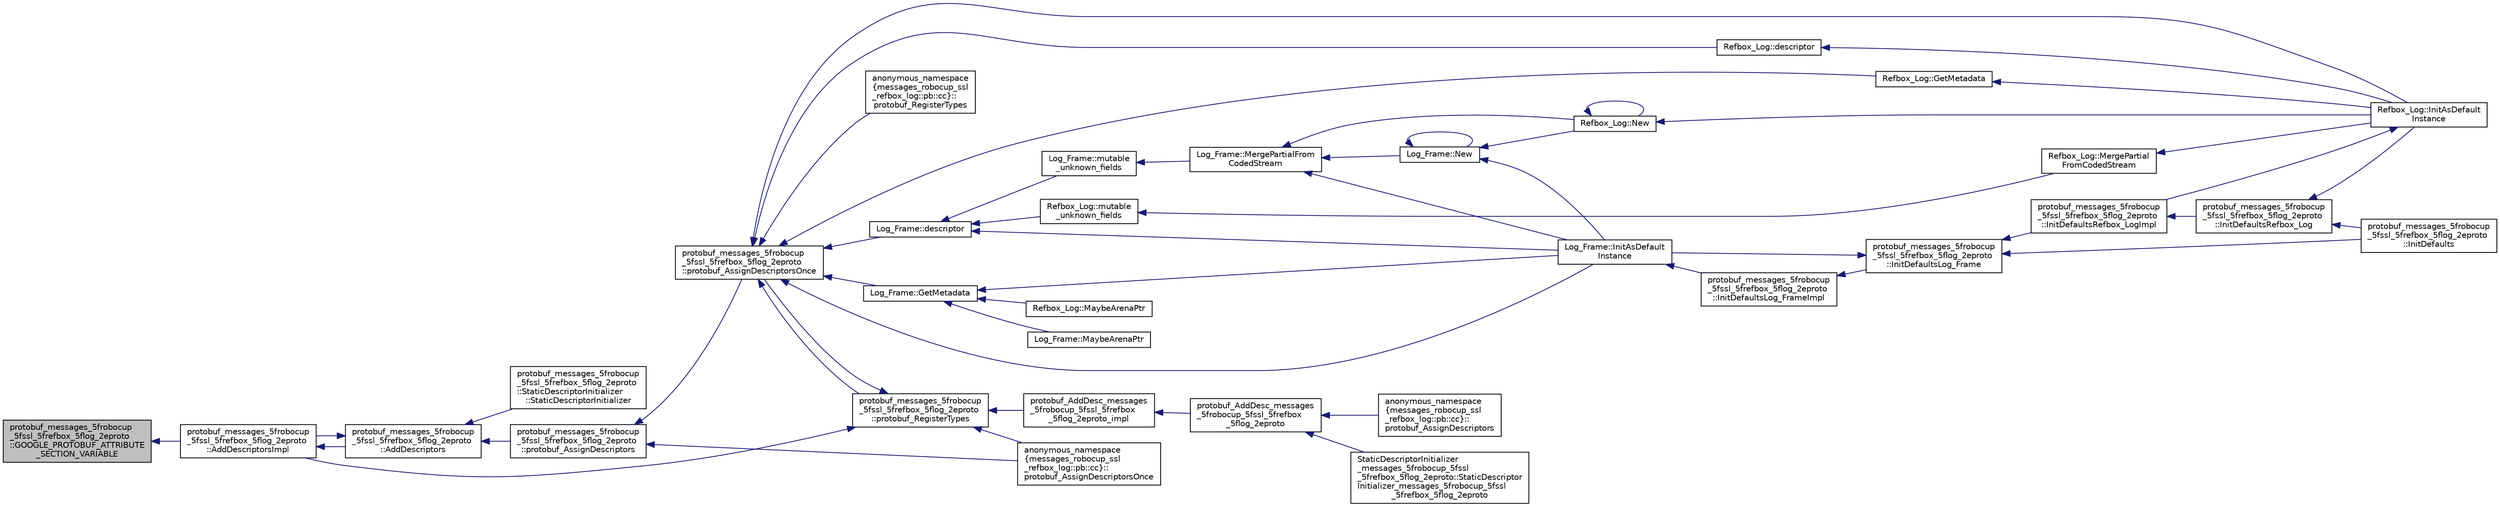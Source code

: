 digraph "protobuf_messages_5frobocup_5fssl_5frefbox_5flog_2eproto::GOOGLE_PROTOBUF_ATTRIBUTE_SECTION_VARIABLE"
{
 // INTERACTIVE_SVG=YES
  edge [fontname="Helvetica",fontsize="10",labelfontname="Helvetica",labelfontsize="10"];
  node [fontname="Helvetica",fontsize="10",shape=record];
  rankdir="LR";
  Node1 [label="protobuf_messages_5frobocup\l_5fssl_5frefbox_5flog_2eproto\l::GOOGLE_PROTOBUF_ATTRIBUTE\l_SECTION_VARIABLE",height=0.2,width=0.4,color="black", fillcolor="grey75", style="filled", fontcolor="black"];
  Node1 -> Node2 [dir="back",color="midnightblue",fontsize="10",style="solid",fontname="Helvetica"];
  Node2 [label="protobuf_messages_5frobocup\l_5fssl_5frefbox_5flog_2eproto\l::AddDescriptorsImpl",height=0.2,width=0.4,color="black", fillcolor="white", style="filled",URL="$d4/dad/namespaceprotobuf__messages__5frobocup__5fssl__5frefbox__5flog__2eproto.html#a4cc54d8cb777364ecd8f8d73de619333"];
  Node2 -> Node3 [dir="back",color="midnightblue",fontsize="10",style="solid",fontname="Helvetica"];
  Node3 [label="protobuf_messages_5frobocup\l_5fssl_5frefbox_5flog_2eproto\l::AddDescriptors",height=0.2,width=0.4,color="black", fillcolor="white", style="filled",URL="$d4/dad/namespaceprotobuf__messages__5frobocup__5fssl__5frefbox__5flog__2eproto.html#adb6e97ce1a856702e3ae475e3db4ec20"];
  Node3 -> Node2 [dir="back",color="midnightblue",fontsize="10",style="solid",fontname="Helvetica"];
  Node3 -> Node4 [dir="back",color="midnightblue",fontsize="10",style="solid",fontname="Helvetica"];
  Node4 [label="protobuf_messages_5frobocup\l_5fssl_5frefbox_5flog_2eproto\l::protobuf_AssignDescriptors",height=0.2,width=0.4,color="black", fillcolor="white", style="filled",URL="$d4/dad/namespaceprotobuf__messages__5frobocup__5fssl__5frefbox__5flog__2eproto.html#ac70af3819b74b5edb139a5d892c1384e"];
  Node4 -> Node5 [dir="back",color="midnightblue",fontsize="10",style="solid",fontname="Helvetica"];
  Node5 [label="anonymous_namespace\l\{messages_robocup_ssl\l_refbox_log::pb::cc\}::\lprotobuf_AssignDescriptorsOnce",height=0.2,width=0.4,color="black", fillcolor="white", style="filled",URL="$d1/dc2/namespaceanonymous__namespace_02messages__robocup__ssl__refbox__log_8pb_8cc_03.html#ab2c3bf39c898392f52bf88c4686d3347"];
  Node4 -> Node6 [dir="back",color="midnightblue",fontsize="10",style="solid",fontname="Helvetica"];
  Node6 [label="protobuf_messages_5frobocup\l_5fssl_5frefbox_5flog_2eproto\l::protobuf_AssignDescriptorsOnce",height=0.2,width=0.4,color="black", fillcolor="white", style="filled",URL="$d4/dad/namespaceprotobuf__messages__5frobocup__5fssl__5frefbox__5flog__2eproto.html#a8cac87fdd2c16d025c92d6631aa7b4ba"];
  Node6 -> Node7 [dir="back",color="midnightblue",fontsize="10",style="solid",fontname="Helvetica"];
  Node7 [label="anonymous_namespace\l\{messages_robocup_ssl\l_refbox_log::pb::cc\}::\lprotobuf_RegisterTypes",height=0.2,width=0.4,color="black", fillcolor="white", style="filled",URL="$d1/dc2/namespaceanonymous__namespace_02messages__robocup__ssl__refbox__log_8pb_8cc_03.html#aa07607e91acdfbd5c02a6b277b1ba104"];
  Node6 -> Node8 [dir="back",color="midnightblue",fontsize="10",style="solid",fontname="Helvetica"];
  Node8 [label="Log_Frame::descriptor",height=0.2,width=0.4,color="black", fillcolor="white", style="filled",URL="$da/d8c/class_log___frame.html#a779be7c13504644652f6bbf87f57de88"];
  Node8 -> Node9 [dir="back",color="midnightblue",fontsize="10",style="solid",fontname="Helvetica"];
  Node9 [label="Log_Frame::InitAsDefault\lInstance",height=0.2,width=0.4,color="black", fillcolor="white", style="filled",URL="$da/d8c/class_log___frame.html#a4527e10e9dcdb77b87edf65115e0f628"];
  Node9 -> Node10 [dir="back",color="midnightblue",fontsize="10",style="solid",fontname="Helvetica"];
  Node10 [label="protobuf_messages_5frobocup\l_5fssl_5frefbox_5flog_2eproto\l::InitDefaultsLog_FrameImpl",height=0.2,width=0.4,color="black", fillcolor="white", style="filled",URL="$d4/dad/namespaceprotobuf__messages__5frobocup__5fssl__5frefbox__5flog__2eproto.html#abd9882c034981ae8ac1921514d48dde7"];
  Node10 -> Node11 [dir="back",color="midnightblue",fontsize="10",style="solid",fontname="Helvetica"];
  Node11 [label="protobuf_messages_5frobocup\l_5fssl_5frefbox_5flog_2eproto\l::InitDefaultsLog_Frame",height=0.2,width=0.4,color="black", fillcolor="white", style="filled",URL="$d4/dad/namespaceprotobuf__messages__5frobocup__5fssl__5frefbox__5flog__2eproto.html#aef301de1aceeffdd6d5205a9b9346491"];
  Node11 -> Node12 [dir="back",color="midnightblue",fontsize="10",style="solid",fontname="Helvetica"];
  Node12 [label="protobuf_messages_5frobocup\l_5fssl_5frefbox_5flog_2eproto\l::InitDefaultsRefbox_LogImpl",height=0.2,width=0.4,color="black", fillcolor="white", style="filled",URL="$d4/dad/namespaceprotobuf__messages__5frobocup__5fssl__5frefbox__5flog__2eproto.html#ac64137e00c06b68ff9a3f318aef43928"];
  Node12 -> Node13 [dir="back",color="midnightblue",fontsize="10",style="solid",fontname="Helvetica"];
  Node13 [label="protobuf_messages_5frobocup\l_5fssl_5frefbox_5flog_2eproto\l::InitDefaultsRefbox_Log",height=0.2,width=0.4,color="black", fillcolor="white", style="filled",URL="$d4/dad/namespaceprotobuf__messages__5frobocup__5fssl__5frefbox__5flog__2eproto.html#a6adbd2849cec4368e5402da887595007"];
  Node13 -> Node14 [dir="back",color="midnightblue",fontsize="10",style="solid",fontname="Helvetica"];
  Node14 [label="Refbox_Log::InitAsDefault\lInstance",height=0.2,width=0.4,color="black", fillcolor="white", style="filled",URL="$df/dfa/class_refbox___log.html#ae440d8b648e951ca4bee66fe885ef70a"];
  Node14 -> Node12 [dir="back",color="midnightblue",fontsize="10",style="solid",fontname="Helvetica"];
  Node13 -> Node15 [dir="back",color="midnightblue",fontsize="10",style="solid",fontname="Helvetica"];
  Node15 [label="protobuf_messages_5frobocup\l_5fssl_5frefbox_5flog_2eproto\l::InitDefaults",height=0.2,width=0.4,color="black", fillcolor="white", style="filled",URL="$d4/dad/namespaceprotobuf__messages__5frobocup__5fssl__5frefbox__5flog__2eproto.html#abd3328f4ac13d63375090ce29d01bd2b"];
  Node11 -> Node9 [dir="back",color="midnightblue",fontsize="10",style="solid",fontname="Helvetica"];
  Node11 -> Node15 [dir="back",color="midnightblue",fontsize="10",style="solid",fontname="Helvetica"];
  Node8 -> Node16 [dir="back",color="midnightblue",fontsize="10",style="solid",fontname="Helvetica"];
  Node16 [label="Log_Frame::mutable\l_unknown_fields",height=0.2,width=0.4,color="black", fillcolor="white", style="filled",URL="$da/d8c/class_log___frame.html#a3dc34351ac9c00aaffba19a4c4e131d4"];
  Node16 -> Node17 [dir="back",color="midnightblue",fontsize="10",style="solid",fontname="Helvetica"];
  Node17 [label="Log_Frame::MergePartialFrom\lCodedStream",height=0.2,width=0.4,color="black", fillcolor="white", style="filled",URL="$da/d8c/class_log___frame.html#a2bdf8d9bdfd9347e06763e25cca43366"];
  Node17 -> Node9 [dir="back",color="midnightblue",fontsize="10",style="solid",fontname="Helvetica"];
  Node17 -> Node18 [dir="back",color="midnightblue",fontsize="10",style="solid",fontname="Helvetica"];
  Node18 [label="Log_Frame::New",height=0.2,width=0.4,color="black", fillcolor="white", style="filled",URL="$da/d8c/class_log___frame.html#a8e19f7f80745e7531e41f14b90be1d04"];
  Node18 -> Node9 [dir="back",color="midnightblue",fontsize="10",style="solid",fontname="Helvetica"];
  Node18 -> Node18 [dir="back",color="midnightblue",fontsize="10",style="solid",fontname="Helvetica"];
  Node18 -> Node19 [dir="back",color="midnightblue",fontsize="10",style="solid",fontname="Helvetica"];
  Node19 [label="Refbox_Log::New",height=0.2,width=0.4,color="black", fillcolor="white", style="filled",URL="$df/dfa/class_refbox___log.html#a57c5c7284c1535cf08a4779d18e8ad6b"];
  Node19 -> Node14 [dir="back",color="midnightblue",fontsize="10",style="solid",fontname="Helvetica"];
  Node19 -> Node19 [dir="back",color="midnightblue",fontsize="10",style="solid",fontname="Helvetica"];
  Node17 -> Node19 [dir="back",color="midnightblue",fontsize="10",style="solid",fontname="Helvetica"];
  Node8 -> Node20 [dir="back",color="midnightblue",fontsize="10",style="solid",fontname="Helvetica"];
  Node20 [label="Refbox_Log::mutable\l_unknown_fields",height=0.2,width=0.4,color="black", fillcolor="white", style="filled",URL="$df/dfa/class_refbox___log.html#a0d22f45f7237cd1ec6534fc689c8499c"];
  Node20 -> Node21 [dir="back",color="midnightblue",fontsize="10",style="solid",fontname="Helvetica"];
  Node21 [label="Refbox_Log::MergePartial\lFromCodedStream",height=0.2,width=0.4,color="black", fillcolor="white", style="filled",URL="$df/dfa/class_refbox___log.html#a9330fb7c6400f3fb586c278ff3cddc22"];
  Node21 -> Node14 [dir="back",color="midnightblue",fontsize="10",style="solid",fontname="Helvetica"];
  Node6 -> Node22 [dir="back",color="midnightblue",fontsize="10",style="solid",fontname="Helvetica"];
  Node22 [label="Log_Frame::GetMetadata",height=0.2,width=0.4,color="black", fillcolor="white", style="filled",URL="$da/d8c/class_log___frame.html#aa7c0f61eac618eef777d1fa7f3680342"];
  Node22 -> Node9 [dir="back",color="midnightblue",fontsize="10",style="solid",fontname="Helvetica"];
  Node22 -> Node23 [dir="back",color="midnightblue",fontsize="10",style="solid",fontname="Helvetica"];
  Node23 [label="Log_Frame::MaybeArenaPtr",height=0.2,width=0.4,color="black", fillcolor="white", style="filled",URL="$da/d8c/class_log___frame.html#a645fa09514b65c1760d53dcdce085fd9"];
  Node22 -> Node24 [dir="back",color="midnightblue",fontsize="10",style="solid",fontname="Helvetica"];
  Node24 [label="Refbox_Log::MaybeArenaPtr",height=0.2,width=0.4,color="black", fillcolor="white", style="filled",URL="$df/dfa/class_refbox___log.html#addbbff3ec1e3dce0b00e452be99bc0db"];
  Node6 -> Node25 [dir="back",color="midnightblue",fontsize="10",style="solid",fontname="Helvetica"];
  Node25 [label="Refbox_Log::descriptor",height=0.2,width=0.4,color="black", fillcolor="white", style="filled",URL="$df/dfa/class_refbox___log.html#acd31df4b2cc4d63620802ba6ccb0f1f9"];
  Node25 -> Node14 [dir="back",color="midnightblue",fontsize="10",style="solid",fontname="Helvetica"];
  Node6 -> Node26 [dir="back",color="midnightblue",fontsize="10",style="solid",fontname="Helvetica"];
  Node26 [label="Refbox_Log::GetMetadata",height=0.2,width=0.4,color="black", fillcolor="white", style="filled",URL="$df/dfa/class_refbox___log.html#ac23a1ad3cc53320955ac36ed739d33d9"];
  Node26 -> Node14 [dir="back",color="midnightblue",fontsize="10",style="solid",fontname="Helvetica"];
  Node6 -> Node27 [dir="back",color="midnightblue",fontsize="10",style="solid",fontname="Helvetica"];
  Node27 [label="protobuf_messages_5frobocup\l_5fssl_5frefbox_5flog_2eproto\l::protobuf_RegisterTypes",height=0.2,width=0.4,color="black", fillcolor="white", style="filled",URL="$d4/dad/namespaceprotobuf__messages__5frobocup__5fssl__5frefbox__5flog__2eproto.html#a44c38f31b8c129931ccbad0b6a2e9cf4"];
  Node27 -> Node5 [dir="back",color="midnightblue",fontsize="10",style="solid",fontname="Helvetica"];
  Node27 -> Node28 [dir="back",color="midnightblue",fontsize="10",style="solid",fontname="Helvetica"];
  Node28 [label="protobuf_AddDesc_messages\l_5frobocup_5fssl_5frefbox\l_5flog_2eproto_impl",height=0.2,width=0.4,color="black", fillcolor="white", style="filled",URL="$dc/d05/grsim__comm_2include_2proto_2messages__robocup__ssl__refbox__log_8pb_8cc.html#aa9f1504923807798ea71bce44d7e5855"];
  Node28 -> Node29 [dir="back",color="midnightblue",fontsize="10",style="solid",fontname="Helvetica"];
  Node29 [label="protobuf_AddDesc_messages\l_5frobocup_5fssl_5frefbox\l_5flog_2eproto",height=0.2,width=0.4,color="black", fillcolor="white", style="filled",URL="$da/d6c/grsim__comm_2include_2proto_2messages__robocup__ssl__refbox__log_8pb_8h.html#a7a23ca0902a36bf9b79e1b84e0bd7dd9"];
  Node29 -> Node30 [dir="back",color="midnightblue",fontsize="10",style="solid",fontname="Helvetica"];
  Node30 [label="anonymous_namespace\l\{messages_robocup_ssl\l_refbox_log::pb::cc\}::\lprotobuf_AssignDescriptors",height=0.2,width=0.4,color="black", fillcolor="white", style="filled",URL="$d1/dc2/namespaceanonymous__namespace_02messages__robocup__ssl__refbox__log_8pb_8cc_03.html#a9b0a5425c9f8a8d96943f55b411662a2"];
  Node29 -> Node31 [dir="back",color="midnightblue",fontsize="10",style="solid",fontname="Helvetica"];
  Node31 [label="StaticDescriptorInitializer\l_messages_5frobocup_5fssl\l_5frefbox_5flog_2eproto::StaticDescriptor\lInitializer_messages_5frobocup_5fssl\l_5frefbox_5flog_2eproto",height=0.2,width=0.4,color="black", fillcolor="white", style="filled",URL="$d6/dfb/struct_static_descriptor_initializer__messages__5frobocup__5fssl__5frefbox__5flog__2eproto.html#a5e237328736f9eebff8e2dccfb2847f0"];
  Node27 -> Node6 [dir="back",color="midnightblue",fontsize="10",style="solid",fontname="Helvetica"];
  Node27 -> Node2 [dir="back",color="midnightblue",fontsize="10",style="solid",fontname="Helvetica"];
  Node6 -> Node9 [dir="back",color="midnightblue",fontsize="10",style="solid",fontname="Helvetica"];
  Node6 -> Node14 [dir="back",color="midnightblue",fontsize="10",style="solid",fontname="Helvetica"];
  Node3 -> Node32 [dir="back",color="midnightblue",fontsize="10",style="solid",fontname="Helvetica"];
  Node32 [label="protobuf_messages_5frobocup\l_5fssl_5frefbox_5flog_2eproto\l::StaticDescriptorInitializer\l::StaticDescriptorInitializer",height=0.2,width=0.4,color="black", fillcolor="white", style="filled",URL="$d8/d18/structprotobuf__messages__5frobocup__5fssl__5frefbox__5flog__2eproto_1_1_static_descriptor_initializer.html#adebde36eb871a1d0a03b1260f9f83cc5"];
}
